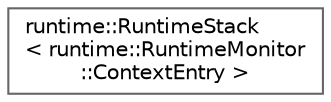 digraph "Graphical Class Hierarchy"
{
 // LATEX_PDF_SIZE
  bgcolor="transparent";
  edge [fontname=Helvetica,fontsize=10,labelfontname=Helvetica,labelfontsize=10];
  node [fontname=Helvetica,fontsize=10,shape=box,height=0.2,width=0.4];
  rankdir="LR";
  Node0 [id="Node000000",label="runtime::RuntimeStack\l\< runtime::RuntimeMonitor\l::ContextEntry \>",height=0.2,width=0.4,color="grey40", fillcolor="white", style="filled",URL="$da/d85/classruntime_1_1RuntimeStack.html",tooltip=" "];
}
